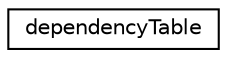 digraph G
{
  edge [fontname="Helvetica",fontsize="10",labelfontname="Helvetica",labelfontsize="10"];
  node [fontname="Helvetica",fontsize="10",shape=record];
  rankdir=LR;
  Node1 [label="dependencyTable",height=0.2,width=0.4,color="black", fillcolor="white", style="filled",URL="$classdependencyTable.html"];
}
